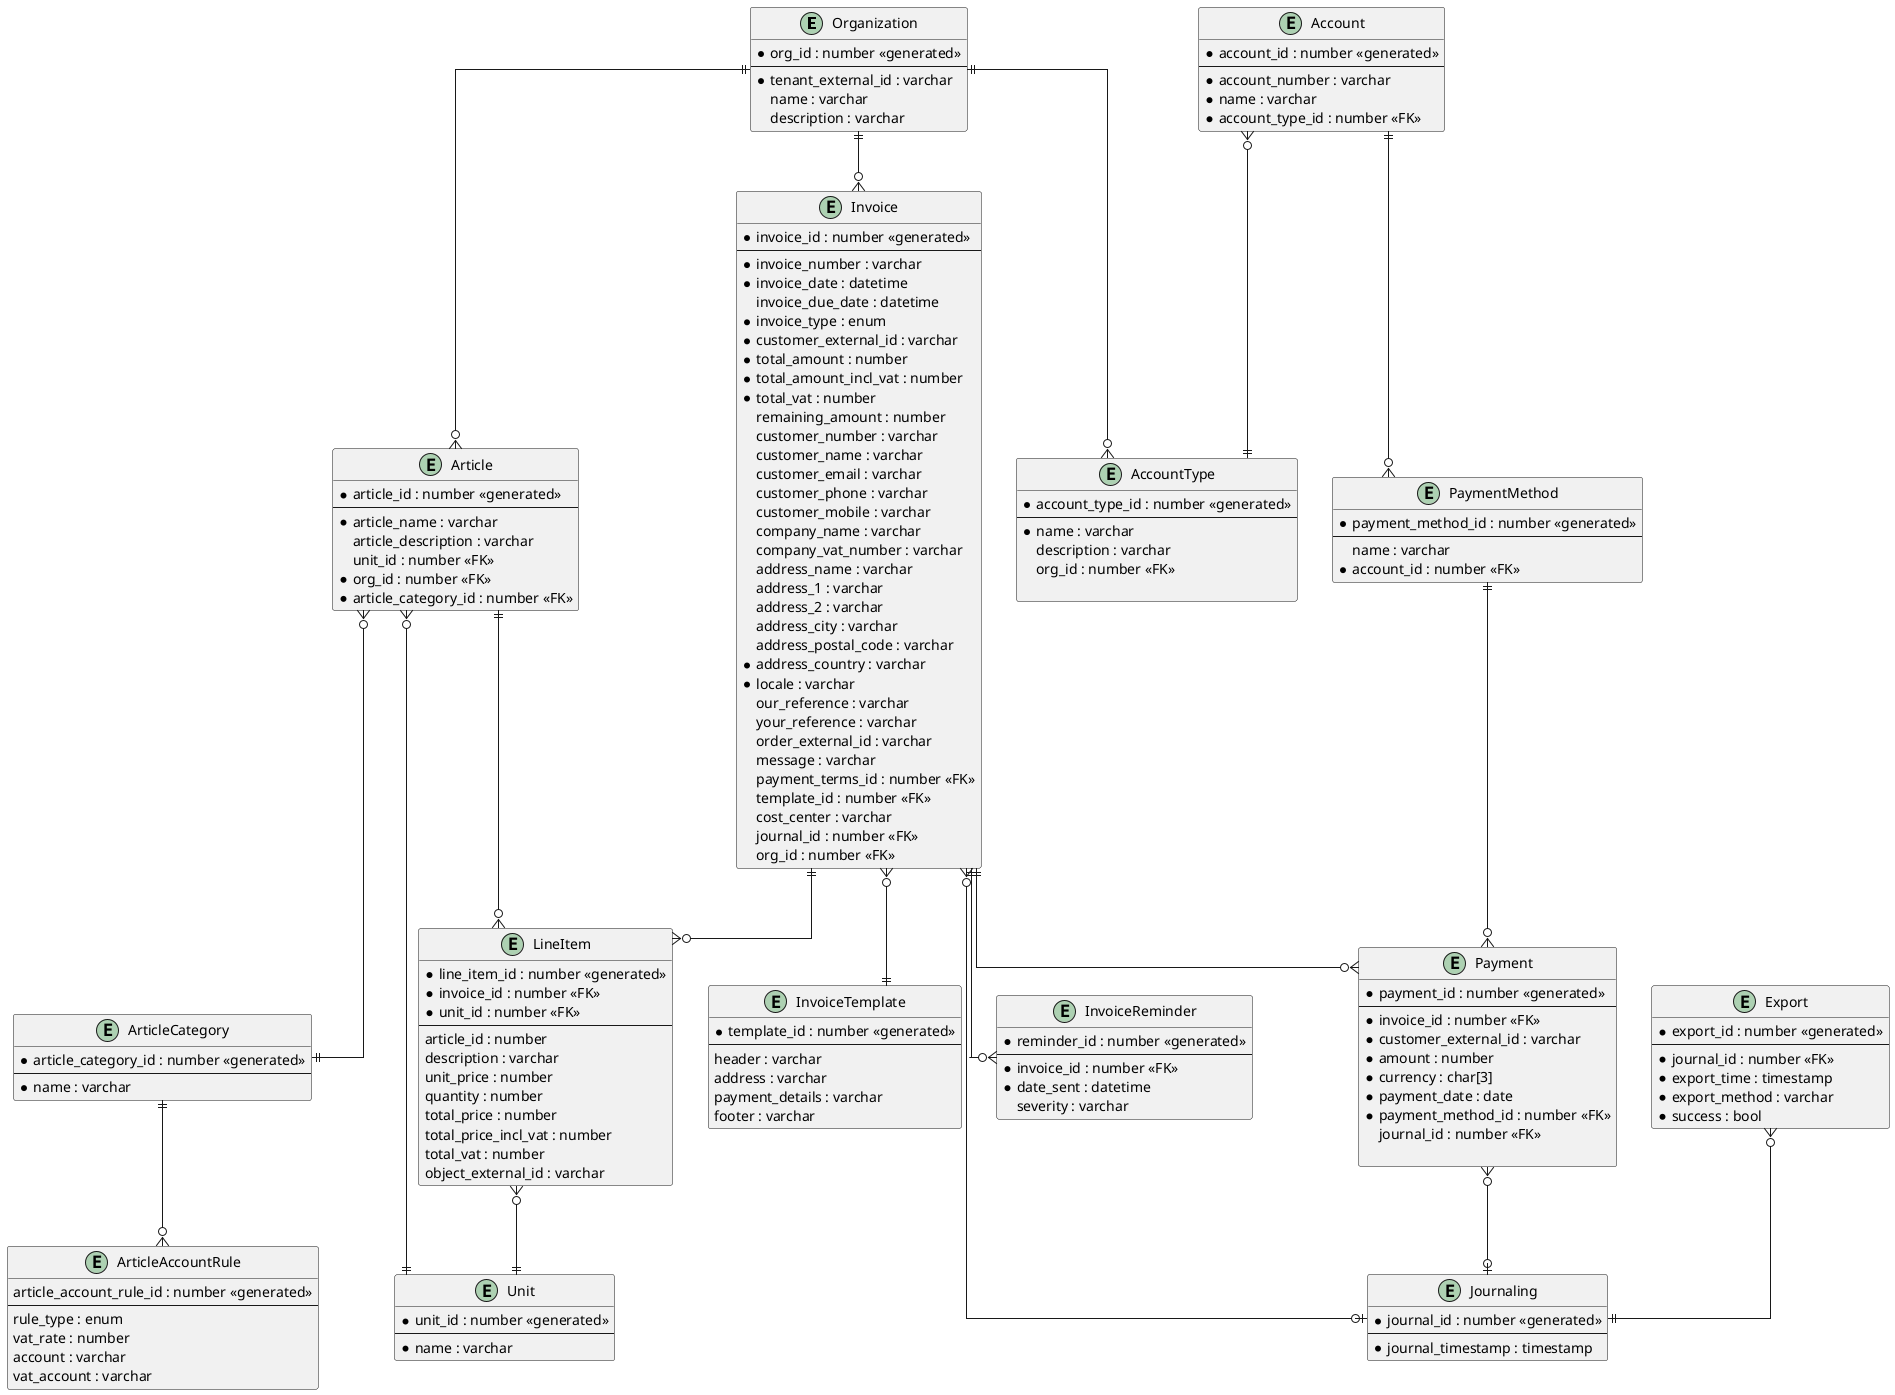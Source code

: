 @startuml
' hide the spot
' hide circle
' avoid problems with angled crows feet
skinparam linetype ortho

entity "Organization" as org {
  *org_id : number <<generated>>
  --
  *tenant_external_id : varchar
  name : varchar
  description : varchar
}

entity "Journaling" as jour {
    *journal_id : number <<generated>>
    --
    *journal_timestamp : timestamp
}

entity "Export" as exp {
    *export_id : number <<generated>>
    --
    *journal_id : number <<FK>>
    *export_time : timestamp
    *export_method : varchar
    *success : bool
}

entity "Invoice" as inv {
  *invoice_id : number <<generated>>
  --
  *invoice_number : varchar
  *invoice_date : datetime
  invoice_due_date : datetime
  *invoice_type : enum
  *customer_external_id : varchar
  *total_amount : number
  *total_amount_incl_vat : number
  *total_vat : number
  remaining_amount : number
  customer_number : varchar
  customer_name : varchar
  customer_email : varchar
  customer_phone : varchar
  customer_mobile : varchar
  company_name : varchar
  company_vat_number : varchar
  address_name : varchar
  address_1 : varchar
  address_2 : varchar
  address_city : varchar
  address_postal_code : varchar
  *address_country : varchar
  *locale : varchar
  our_reference : varchar
  your_reference : varchar
  order_external_id : varchar
  message : varchar
  payment_terms_id : number <<FK>>
  template_id : number <<FK>>
  cost_center : varchar
  journal_id : number <<FK>>
  org_id : number <<FK>>
}

entity "InvoiceReminder" as invRem {
    *reminder_id : number <<generated>>
    --
    *invoice_id : number <<FK>>
    *date_sent : datetime
    severity : varchar
}


entity "LineItem" as li {
  *line_item_id : number <<generated>>
  *invoice_id : number <<FK>>
  *unit_id : number <<FK>>
  --
  article_id : number
  description : varchar
  unit_price : number
  quantity : number
  total_price : number
  total_price_incl_vat : number
  total_vat : number
  object_external_id : varchar
}

entity "Article" as art {
  *article_id : number <<generated>>
  --
  *article_name : varchar
  article_description : varchar
  unit_id : number <<FK>>
  *org_id : number <<FK>>
  *article_category_id : number <<FK>>
}

entity "ArticleCategory" as artCat {
   *article_category_id : number <<generated>>
   --
   *name : varchar 
}

entity "ArticleAccountRule" as aar {
    article_account_rule_id : number <<generated>>
    --
    rule_type : enum
    vat_rate : number
    account : varchar
    vat_account : varchar
}

entity "Unit" as unit {
    *unit_id : number <<generated>>
    --
    *name : varchar
}

entity "Payment" as p {
  *payment_id : number <<generated>>
  --
  *invoice_id : number <<FK>>
  *customer_external_id : varchar
  *amount : number
  *currency : char[3]
  *payment_date : date
  *payment_method_id : number <<FK>>
  journal_id : number <<FK>>

}

entity "PaymentMethod" as pm {
    *payment_method_id : number <<generated>>
    --
    name : varchar
    *account_id : number <<FK>>
}

entity "Account" as acc {
    *account_id : number <<generated>>
    --
    *account_number : varchar
    *name : varchar
    *account_type_id : number <<FK>>
}

entity "AccountType" as accType {
    *account_type_id : number <<generated>>
    --
    *name : varchar
    description : varchar
    org_id : number <<FK>>
    
}

entity "InvoiceTemplate" as invTemp {
    *template_id : number <<generated>>
    --
    header : varchar
    address : varchar
    payment_details : varchar
    footer : varchar
}

org ||--o{ inv
org ||--o{ art
org ||--o{ accType

inv ||--o{ li
art ||--o{ li

inv ||--o{ p
pm ||--o{ p

acc ||--o{ pm
acc }o--|| accType
inv }o--|| invTemp
inv ||--o{ invRem

li }o--|| unit
art }o--|| unit

inv }o--o| jour
p }o--o| jour

exp }o--|| jour
art }o--|| artCat
artCat ||--o{ aar


@enduml